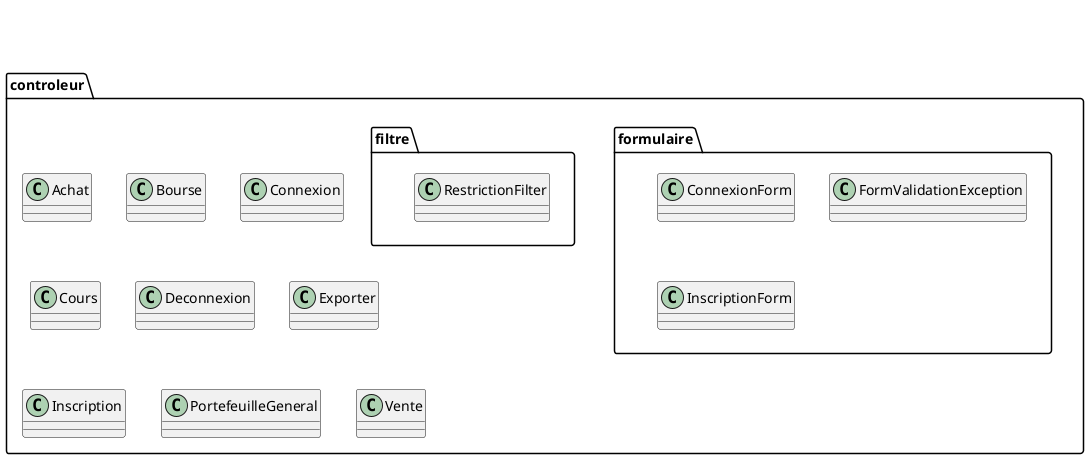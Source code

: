 @startuml


package controleur <<Folder>> {
    package controleur.formulaire <<Folder>> {
      class ConnexionForm
      class FormValidationException
      class InscriptionForm
    }
  
    package controleur.filtre <<Folder>> {
      class RestrictionFilter
    }

    class Achat
    class Bourse
    class Connexion
    class Cours
    class Deconnexion
    class Exporter
    class Inscription
    class PortefeuilleGeneral
    class Vente
}


controleur.filtre -[hidden] controleur.formulaire
@enduml
